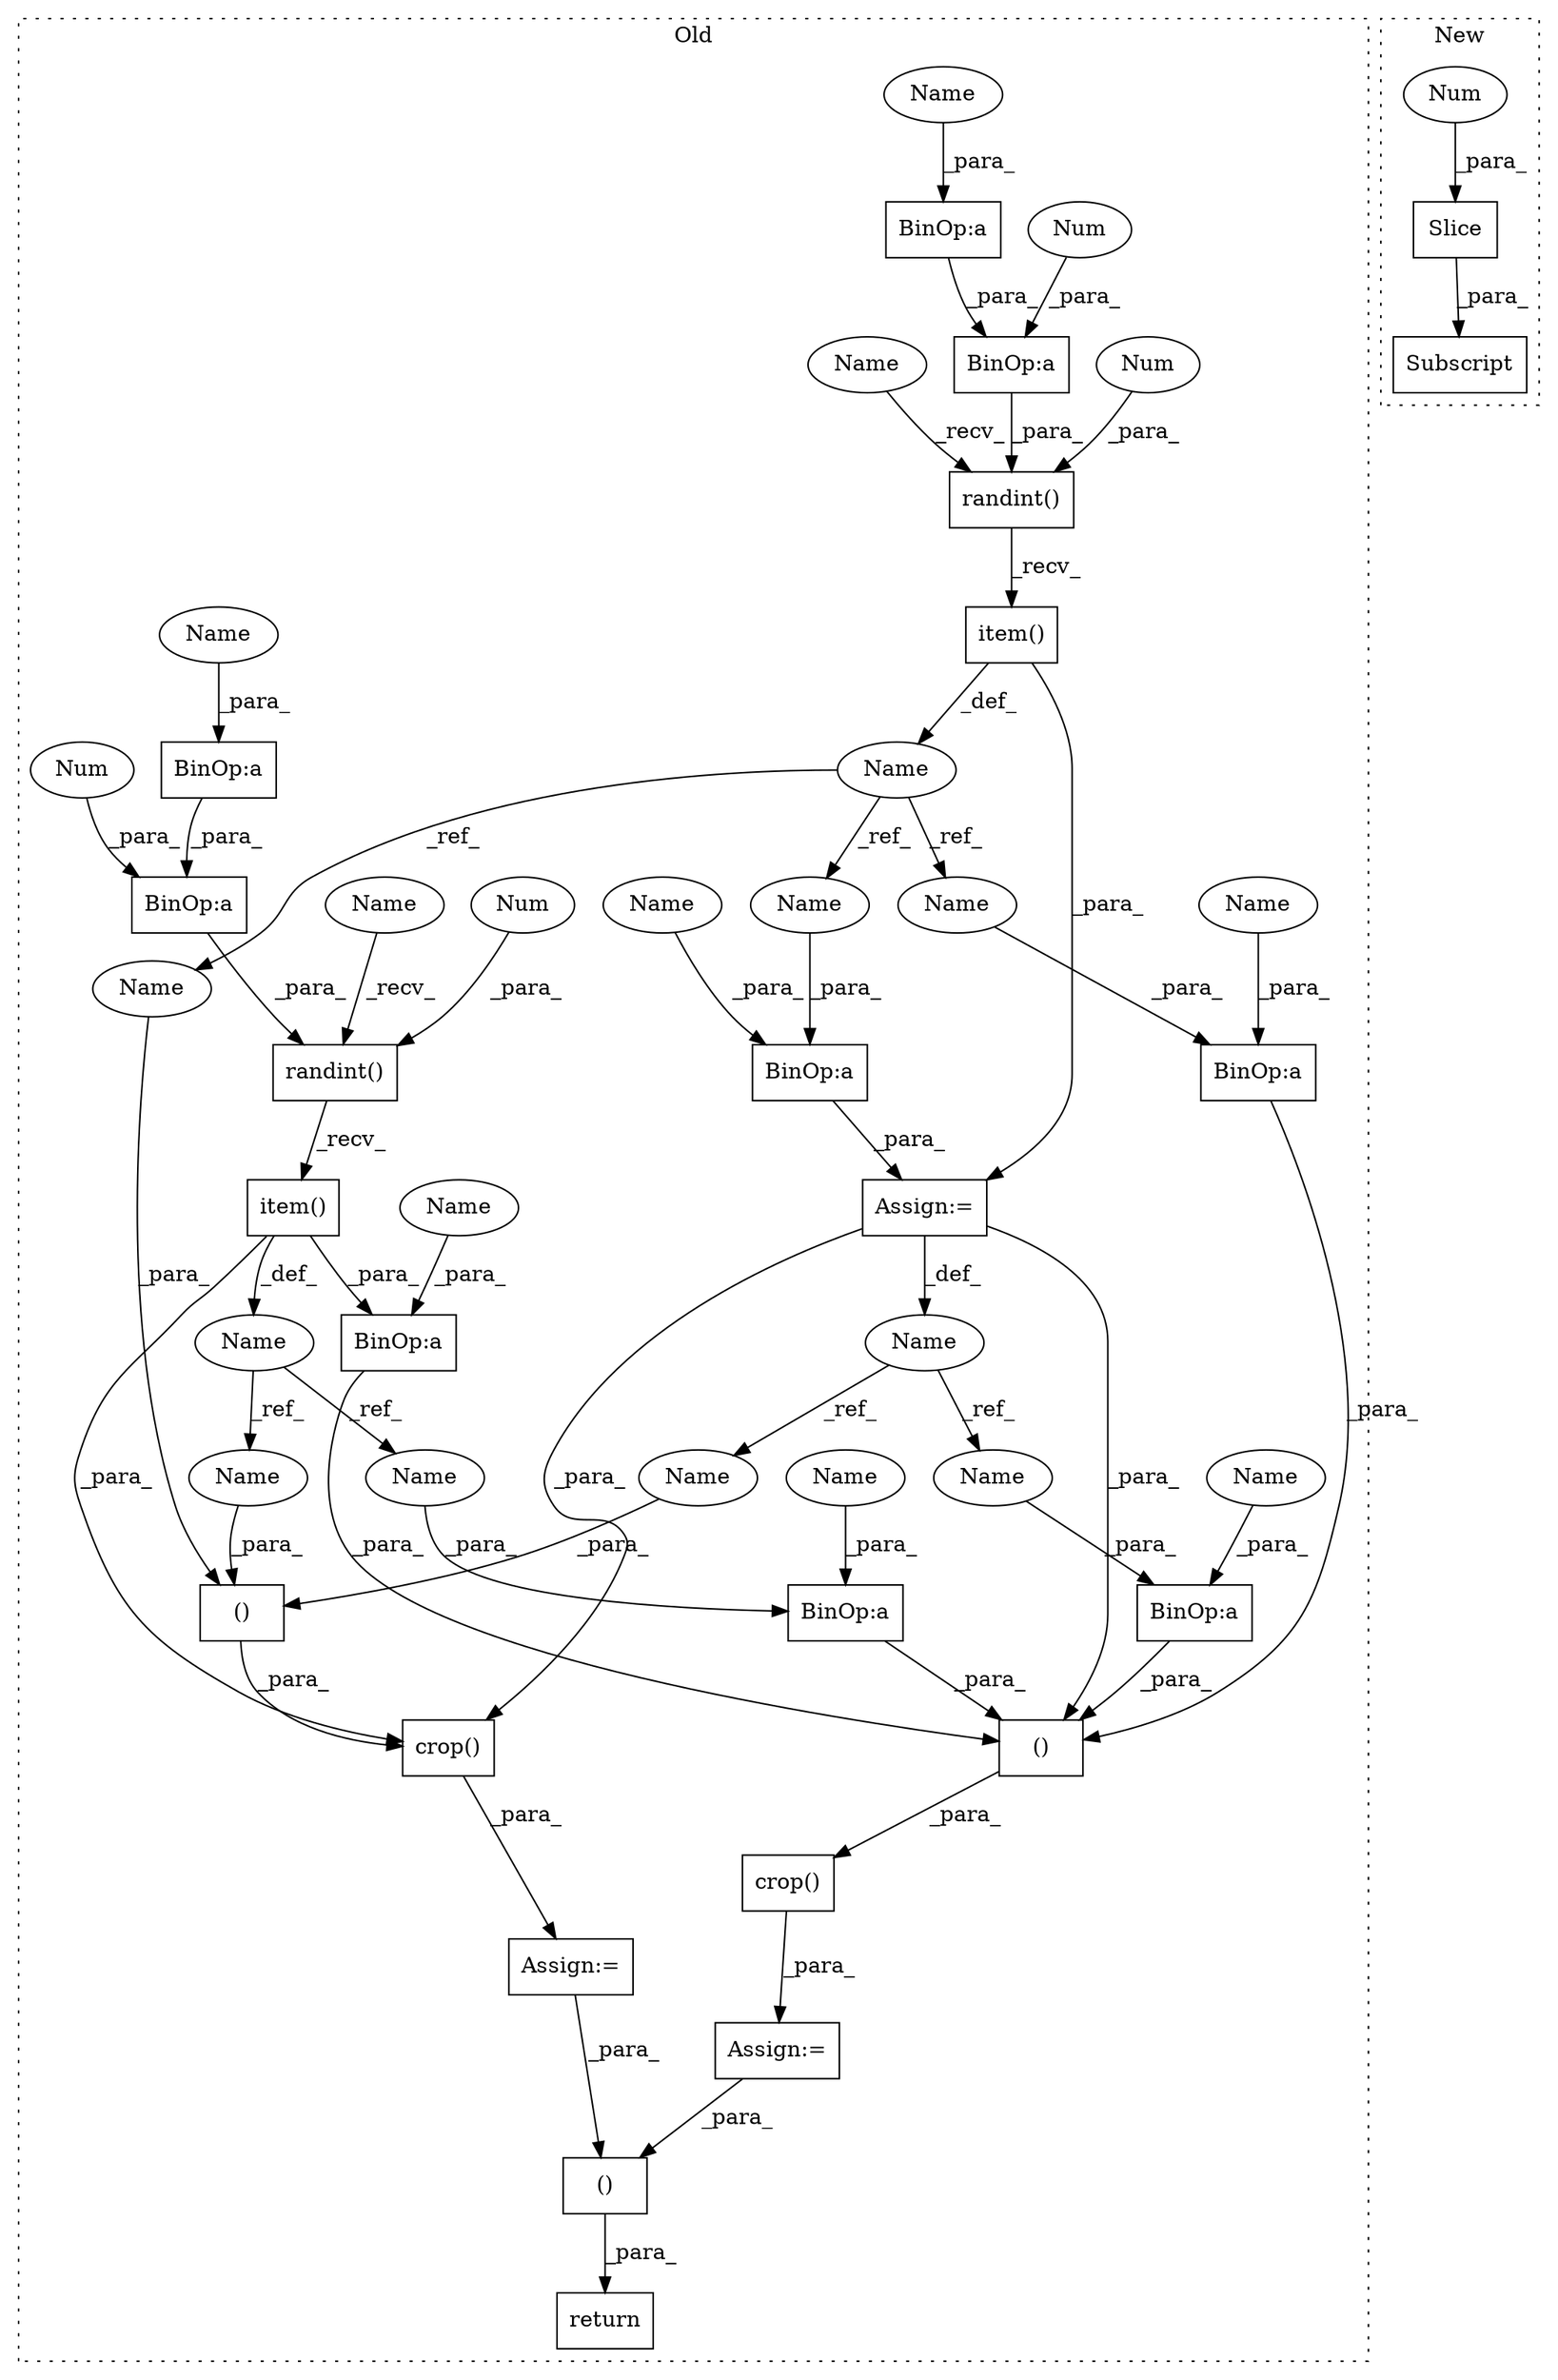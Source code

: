 digraph G {
subgraph cluster0 {
1 [label="randint()" a="75" s="7915,7950" l="14,12" shape="box"];
3 [label="BinOp:a" a="82" s="8118" l="4" shape="box"];
6 [label="BinOp:a" a="82" s="7933" l="16" shape="box"];
7 [label="BinOp:a" a="82" s="7933" l="3" shape="box"];
8 [label="()" a="54" s="8289" l="20" shape="box"];
9 [label="BinOp:a" a="82" s="7998" l="16" shape="box"];
10 [label="BinOp:a" a="82" s="8202" l="4" shape="box"];
11 [label="BinOp:a" a="82" s="7998" l="3" shape="box"];
12 [label="()" a="54" s="8326" l="4" shape="box"];
13 [label="BinOp:a" a="82" s="8246" l="4" shape="box"];
14 [label="()" a="54" s="8136" l="128" shape="box"];
15 [label="BinOp:a" a="82" s="8159" l="4" shape="box"];
16 [label="randint()" a="75" s="7980,8015" l="14,12" shape="box"];
17 [label="Name" a="87" s="7908" l="4" shape="ellipse"];
18 [label="crop()" a="75" s="8276,8310" l="8,1" shape="box"];
19 [label="item()" a="75" s="7915" l="54" shape="box"];
20 [label="crop()" a="75" s="8105,8265" l="8,1" shape="box"];
21 [label="item()" a="75" s="7980" l="54" shape="box"];
22 [label="Num" a="76" s="7929" l="1" shape="ellipse"];
23 [label="Num" a="76" s="8014" l="1" shape="ellipse"];
24 [label="Num" a="76" s="7994" l="1" shape="ellipse"];
25 [label="Num" a="76" s="7949" l="1" shape="ellipse"];
26 [label="return" a="93" s="8317" l="7" shape="box"];
27 [label="Name" a="87" s="8039" l="5" shape="ellipse"];
28 [label="Assign:=" a="68" s="8273" l="3" shape="box"];
29 [label="Assign:=" a="68" s="8102" l="3" shape="box"];
30 [label="BinOp:a" a="82" s="8051" l="3" shape="box"];
31 [label="Name" a="87" s="7974" l="3" shape="ellipse"];
32 [label="Assign:=" a="68" s="8044" l="3" shape="box"];
33 [label="Name" a="87" s="8206" l="14" shape="ellipse"];
34 [label="Name" a="87" s="8250" l="14" shape="ellipse"];
35 [label="Name" a="87" s="8163" l="14" shape="ellipse"];
36 [label="Name" a="87" s="8122" l="14" shape="ellipse"];
37 [label="Name" a="87" s="8197" l="5" shape="ellipse"];
38 [label="Name" a="87" s="8296" l="5" shape="ellipse"];
39 [label="Name" a="87" s="8114" l="4" shape="ellipse"];
40 [label="Name" a="87" s="8285" l="4" shape="ellipse"];
41 [label="Name" a="87" s="8047" l="4" shape="ellipse"];
42 [label="Name" a="87" s="8291" l="3" shape="ellipse"];
43 [label="Name" a="87" s="8156" l="3" shape="ellipse"];
44 [label="Name" a="87" s="8001" l="10" shape="ellipse"];
45 [label="Name" a="87" s="7936" l="10" shape="ellipse"];
46 [label="Name" a="87" s="8054" l="10" shape="ellipse"];
47 [label="Name" a="87" s="7980" l="5" shape="ellipse"];
48 [label="Name" a="87" s="7915" l="5" shape="ellipse"];
label = "Old";
style="dotted";
}
subgraph cluster1 {
2 [label="Slice" a="80" s="13822" l="2" shape="box"];
4 [label="Subscript" a="63" s="13810,0" l="15,0" shape="box"];
5 [label="Num" a="76" s="13823" l="1" shape="ellipse"];
label = "New";
style="dotted";
}
1 -> 19 [label="_recv_"];
2 -> 4 [label="_para_"];
3 -> 14 [label="_para_"];
5 -> 2 [label="_para_"];
6 -> 1 [label="_para_"];
7 -> 6 [label="_para_"];
8 -> 18 [label="_para_"];
9 -> 16 [label="_para_"];
10 -> 14 [label="_para_"];
11 -> 9 [label="_para_"];
12 -> 26 [label="_para_"];
13 -> 14 [label="_para_"];
14 -> 20 [label="_para_"];
15 -> 14 [label="_para_"];
16 -> 21 [label="_recv_"];
17 -> 40 [label="_ref_"];
17 -> 41 [label="_ref_"];
17 -> 39 [label="_ref_"];
18 -> 28 [label="_para_"];
19 -> 32 [label="_para_"];
19 -> 17 [label="_def_"];
20 -> 29 [label="_para_"];
21 -> 31 [label="_def_"];
21 -> 18 [label="_para_"];
21 -> 13 [label="_para_"];
22 -> 1 [label="_para_"];
23 -> 9 [label="_para_"];
24 -> 16 [label="_para_"];
25 -> 6 [label="_para_"];
27 -> 38 [label="_ref_"];
27 -> 37 [label="_ref_"];
28 -> 12 [label="_para_"];
29 -> 12 [label="_para_"];
30 -> 32 [label="_para_"];
31 -> 42 [label="_ref_"];
31 -> 43 [label="_ref_"];
32 -> 27 [label="_def_"];
32 -> 18 [label="_para_"];
32 -> 14 [label="_para_"];
33 -> 10 [label="_para_"];
34 -> 13 [label="_para_"];
35 -> 15 [label="_para_"];
36 -> 3 [label="_para_"];
37 -> 10 [label="_para_"];
38 -> 8 [label="_para_"];
39 -> 3 [label="_para_"];
40 -> 8 [label="_para_"];
41 -> 30 [label="_para_"];
42 -> 8 [label="_para_"];
43 -> 15 [label="_para_"];
44 -> 11 [label="_para_"];
45 -> 7 [label="_para_"];
46 -> 30 [label="_para_"];
47 -> 16 [label="_recv_"];
48 -> 1 [label="_recv_"];
}